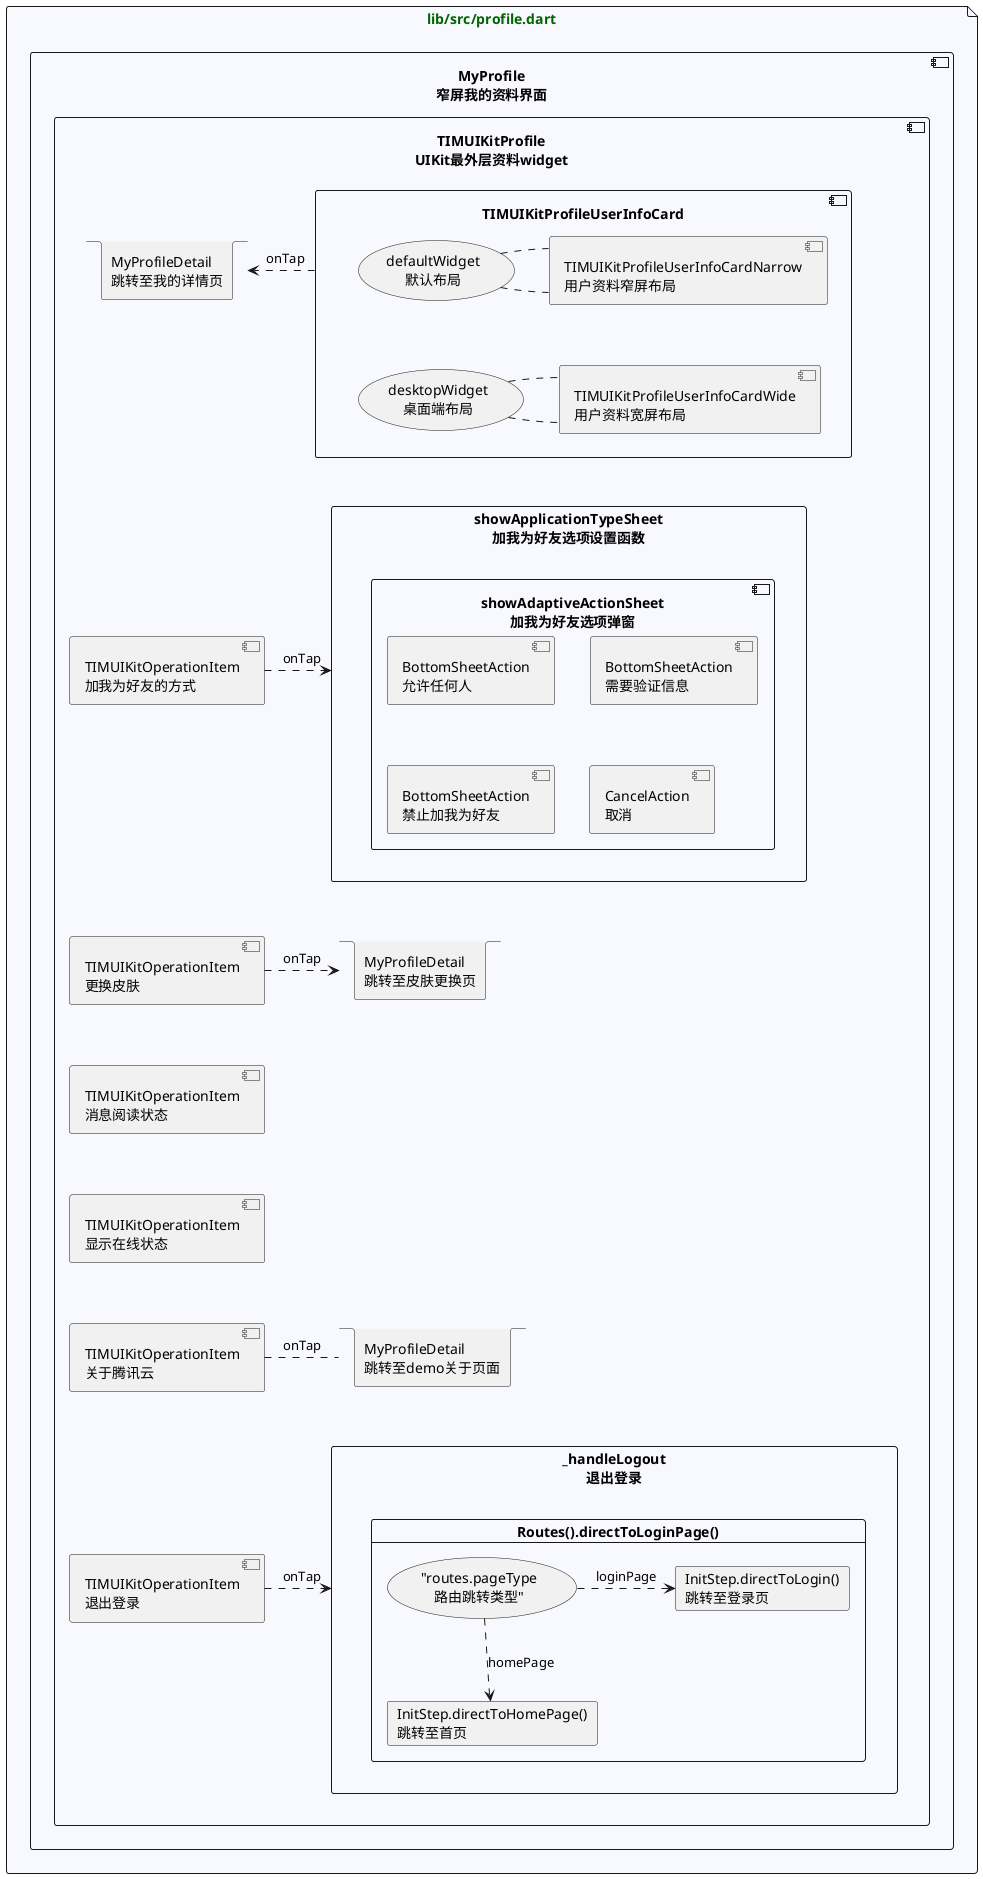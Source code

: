 @startuml
'https://plantuml.com/sequence-diagram

'属性初始化设置
skinparam file {
    FontColor #DarkGreen
    BackgroundColor #GhostWhite
}

file lib/src/profile.dart as file_profile_dart{
component MyProfile\n窄屏我的资料界面 as profile_MyProfile_W{
    component TIMUIKitProfile\nUIKit最外层资料widget as profile_MyProfile_TIMUIKitProfile_W{
        component TIMUIKitProfileUserInfoCard as profile_MyProfile_TIMUIKitProfile_TIMUIKitProfileUserInfoCard_W{
            usecase "defaultWidget\n默认布局" as profile_MyProfile_TIMUIKitProfile_TIMUIKitProfileUserInfoCard_defaultWidget_W
            [TIMUIKitProfileUserInfoCardNarrow\n用户资料窄屏布局] as profile_MyProfile_TIMUIKitProfile_TIMUIKitProfileUserInfoCardNarrow_W
            profile_MyProfile_TIMUIKitProfile_TIMUIKitProfileUserInfoCard_defaultWidget_W .right. profile_MyProfile_TIMUIKitProfile_TIMUIKitProfileUserInfoCardNarrow_W
            profile_MyProfile_TIMUIKitProfile_TIMUIKitProfileUserInfoCard_defaultWidget_W .right. profile_MyProfile_TIMUIKitProfile_TIMUIKitProfileUserInfoCardNarrow_W

            usecase "desktopWidget\n桌面端布局" as profile_MyProfile_TIMUIKitProfile_TIMUIKitProfileUserInfoCard_desktopWidget_W
            [TIMUIKitProfileUserInfoCardWide\n用户资料宽屏布局] as profile_MyProfile_TIMUIKitProfile_TIMUIKitProfileUserInfoCardWide_W
            profile_MyProfile_TIMUIKitProfile_TIMUIKitProfileUserInfoCard_desktopWidget_W .right. profile_MyProfile_TIMUIKitProfile_TIMUIKitProfileUserInfoCardWide_W
            profile_MyProfile_TIMUIKitProfile_TIMUIKitProfileUserInfoCard_desktopWidget_W .right. profile_MyProfile_TIMUIKitProfile_TIMUIKitProfileUserInfoCardWide_W

            profile_MyProfile_TIMUIKitProfile_TIMUIKitProfileUserInfoCard_defaultWidget_W ..[hidden] profile_MyProfile_TIMUIKitProfile_TIMUIKitProfileUserInfoCard_desktopWidget_W
        }
        stack MyProfileDetail\n跳转至我的详情页 as route_home_page_2_my_profile_detail_M{
        }

        profile_MyProfile_TIMUIKitProfile_TIMUIKitProfileUserInfoCard_W .right.> route_home_page_2_my_profile_detail_M :onTap

        [TIMUIKitOperationItem\n加我为好友的方式] as profile_MyProfile_TIMUIKitProfile_addMe_W
        rectangle showApplicationTypeSheet\n加我为好友选项设置函数 as profile_MyProfile_showApplicationTypeSheet_M{
            component showAdaptiveActionSheet\n加我为好友选项弹窗 as showApplicationTypeSheet_showAdaptiveActionSheet_W{
                [BottomSheetAction\n允许任何人] as showAdaptiveActionSheet_one_W
                [BottomSheetAction\n需要验证信息] as showAdaptiveActionSheet_two_W
                [BottomSheetAction\n禁止加我为好友] as showAdaptiveActionSheet_three_W
                [CancelAction\n取消] as showAdaptiveActionSheet_cancel_W
            }
        }
        profile_MyProfile_TIMUIKitProfile_addMe_W .> profile_MyProfile_showApplicationTypeSheet_M : onTap

        [TIMUIKitOperationItem\n更换皮肤] as profile_MyProfile_TIMUIKitProfile_skin_W
        stack MyProfileDetail\n跳转至皮肤更换页 as route_home_page_2_skin_page_M{
        }
        profile_MyProfile_TIMUIKitProfile_skin_W .> route_home_page_2_skin_page_M : onTap

        [TIMUIKitOperationItem\n消息阅读状态] as profile_MyProfile_TIMUIKitProfile_read_W
        [TIMUIKitOperationItem\n显示在线状态] as profile_MyProfile_TIMUIKitProfile_status_W

        [TIMUIKitOperationItem\n关于腾讯云] as profile_MyProfile_TIMUIKitProfile_about_W
        stack MyProfileDetail\n跳转至demo关于页面 as route_home_page_2_about_M{
        }
        profile_MyProfile_TIMUIKitProfile_about_W . route_home_page_2_about_M : onTap

        [TIMUIKitOperationItem\n退出登录] as profile_MyProfile_TIMUIKitProfile_logout_W
        rectangle _handleLogout\n退出登录 as profile_MyProfile__handleLogout_W{
            card "Routes().directToLoginPage()" as _handleLogout_login_U{
                 ("routes.pageType\n路由跳转类型") as routes_page_type_P
                 card "InitStep.directToLogin()\n跳转至登录页" as routes_to_login_U
                 card "InitStep.directToHomePage()\n跳转至首页" as routes_to_homePage_U

                 routes_page_type_P .right.> routes_to_login_U : loginPage
                 routes_page_type_P ..> routes_to_homePage_U : homePage
            }
        }
        profile_MyProfile_TIMUIKitProfile_logout_W .> profile_MyProfile__handleLogout_W : onTap

        route_home_page_2_my_profile_detail_M ...[hidden] profile_MyProfile_TIMUIKitProfile_addMe_W
        profile_MyProfile_TIMUIKitProfile_addMe_W ...[hidden] profile_MyProfile_TIMUIKitProfile_skin_W
        profile_MyProfile_TIMUIKitProfile_skin_W ..[hidden] profile_MyProfile_TIMUIKitProfile_read_W
        profile_MyProfile_TIMUIKitProfile_read_W ..[hidden] profile_MyProfile_TIMUIKitProfile_status_W
        profile_MyProfile_TIMUIKitProfile_status_W ..[hidden] profile_MyProfile_TIMUIKitProfile_about_W
        profile_MyProfile_TIMUIKitProfile_about_W ..[hidden] profile_MyProfile_TIMUIKitProfile_logout_W
    }
}
@enduml
